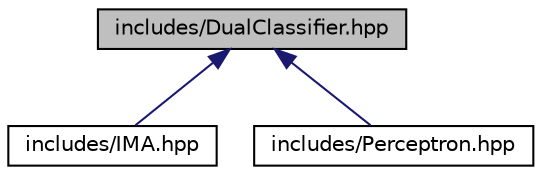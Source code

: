 digraph "includes/DualClassifier.hpp"
{
  edge [fontname="Helvetica",fontsize="10",labelfontname="Helvetica",labelfontsize="10"];
  node [fontname="Helvetica",fontsize="10",shape=record];
  Node22 [label="includes/DualClassifier.hpp",height=0.2,width=0.4,color="black", fillcolor="grey75", style="filled", fontcolor="black"];
  Node22 -> Node23 [dir="back",color="midnightblue",fontsize="10",style="solid",fontname="Helvetica"];
  Node23 [label="includes/IMA.hpp",height=0.2,width=0.4,color="black", fillcolor="white", style="filled",URL="$_i_m_a_8hpp.html"];
  Node22 -> Node24 [dir="back",color="midnightblue",fontsize="10",style="solid",fontname="Helvetica"];
  Node24 [label="includes/Perceptron.hpp",height=0.2,width=0.4,color="black", fillcolor="white", style="filled",URL="$_perceptron_8hpp.html"];
}
